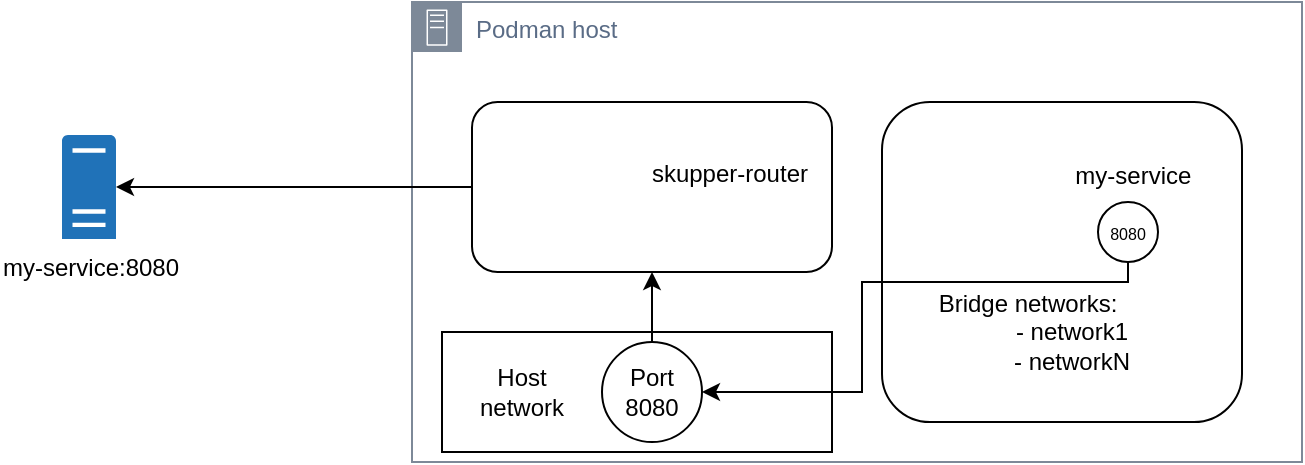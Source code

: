 <mxfile version="24.0.8" type="device">
  <diagram name="Page-1" id="fqjJIMyGEyLriEQkknpv">
    <mxGraphModel dx="700" dy="350" grid="1" gridSize="10" guides="1" tooltips="1" connect="1" arrows="1" fold="1" page="1" pageScale="1" pageWidth="850" pageHeight="1100" math="0" shadow="0">
      <root>
        <mxCell id="0" />
        <mxCell id="1" parent="0" />
        <mxCell id="u_xR3J-K0KoO75LIoVnP-2" value="my-service:8080" style="sketch=0;pointerEvents=1;shadow=0;dashed=0;html=1;strokeColor=none;labelPosition=center;verticalLabelPosition=bottom;verticalAlign=top;outlineConnect=0;align=center;shape=mxgraph.office.servers.physical_host;fillColor=#2072B8;" vertex="1" parent="1">
          <mxGeometry x="130" y="116.5" width="27" height="52" as="geometry" />
        </mxCell>
        <mxCell id="u_xR3J-K0KoO75LIoVnP-14" value="Podman host" style="points=[[0,0],[0.25,0],[0.5,0],[0.75,0],[1,0],[1,0.25],[1,0.5],[1,0.75],[1,1],[0.75,1],[0.5,1],[0.25,1],[0,1],[0,0.75],[0,0.5],[0,0.25]];outlineConnect=0;gradientColor=none;html=1;whiteSpace=wrap;fontSize=12;fontStyle=0;container=1;pointerEvents=0;collapsible=0;recursiveResize=0;shape=mxgraph.aws4.group;grIcon=mxgraph.aws4.group_on_premise;strokeColor=#7D8998;fillColor=none;verticalAlign=top;align=left;spacingLeft=30;fontColor=#5A6C86;dashed=0;" vertex="1" parent="1">
          <mxGeometry x="305" y="50" width="445" height="230" as="geometry" />
        </mxCell>
        <mxCell id="u_xR3J-K0KoO75LIoVnP-31" value="" style="rounded=0;whiteSpace=wrap;html=1;" vertex="1" parent="u_xR3J-K0KoO75LIoVnP-14">
          <mxGeometry x="15" y="165" width="195" height="60" as="geometry" />
        </mxCell>
        <mxCell id="u_xR3J-K0KoO75LIoVnP-20" value="Port 8080" style="ellipse;whiteSpace=wrap;html=1;aspect=fixed;" vertex="1" parent="u_xR3J-K0KoO75LIoVnP-14">
          <mxGeometry x="95" y="170" width="50" height="50" as="geometry" />
        </mxCell>
        <mxCell id="u_xR3J-K0KoO75LIoVnP-24" value="" style="group" vertex="1" connectable="0" parent="u_xR3J-K0KoO75LIoVnP-14">
          <mxGeometry x="235" y="50" width="180" height="160" as="geometry" />
        </mxCell>
        <mxCell id="u_xR3J-K0KoO75LIoVnP-25" value="&lt;blockquote style=&quot;margin: 0 0 0 40px; border: none; padding: 0px;&quot;&gt;my-service&amp;nbsp; &amp;nbsp; &amp;nbsp; &amp;nbsp;&lt;br&gt;&lt;br&gt;&lt;br&gt;&lt;br&gt;&lt;br&gt;&amp;nbsp;&lt;br&gt;&lt;br&gt;&lt;/blockquote&gt;" style="rounded=1;whiteSpace=wrap;html=1;align=right;" vertex="1" parent="u_xR3J-K0KoO75LIoVnP-24">
          <mxGeometry width="180" height="160" as="geometry" />
        </mxCell>
        <mxCell id="u_xR3J-K0KoO75LIoVnP-26" value="" style="shape=image;verticalLabelPosition=bottom;labelBackgroundColor=default;verticalAlign=top;aspect=fixed;imageAspect=0;image=https://www.justinleegrant.com/assets/img/2021/podman.png;" vertex="1" parent="u_xR3J-K0KoO75LIoVnP-24">
          <mxGeometry x="20" y="16" width="56.25" height="56" as="geometry" />
        </mxCell>
        <mxCell id="u_xR3J-K0KoO75LIoVnP-27" value="&lt;font style=&quot;font-size: 8px;&quot;&gt;8080&lt;/font&gt;" style="ellipse;whiteSpace=wrap;html=1;aspect=fixed;" vertex="1" parent="u_xR3J-K0KoO75LIoVnP-24">
          <mxGeometry x="108" y="50.003" width="30" height="30" as="geometry" />
        </mxCell>
        <mxCell id="u_xR3J-K0KoO75LIoVnP-28" value="Bridge networks:&lt;span style=&quot;background-color: initial; white-space: pre;&quot;&gt;&#x9;&lt;/span&gt;&lt;span style=&quot;background-color: initial; white-space: pre;&quot;&gt;&#x9;&lt;/span&gt;&lt;br&gt;- network1&lt;br&gt;- networkN" style="text;html=1;align=center;verticalAlign=middle;whiteSpace=wrap;rounded=0;" vertex="1" parent="u_xR3J-K0KoO75LIoVnP-24">
          <mxGeometry x="20" y="90" width="150" height="50" as="geometry" />
        </mxCell>
        <mxCell id="u_xR3J-K0KoO75LIoVnP-30" style="edgeStyle=orthogonalEdgeStyle;rounded=0;orthogonalLoop=1;jettySize=auto;html=1;entryX=1;entryY=0.5;entryDx=0;entryDy=0;" edge="1" parent="u_xR3J-K0KoO75LIoVnP-14" source="u_xR3J-K0KoO75LIoVnP-27" target="u_xR3J-K0KoO75LIoVnP-20">
          <mxGeometry relative="1" as="geometry">
            <Array as="points">
              <mxPoint x="358" y="140" />
              <mxPoint x="225" y="140" />
              <mxPoint x="225" y="195" />
            </Array>
          </mxGeometry>
        </mxCell>
        <mxCell id="u_xR3J-K0KoO75LIoVnP-32" value="Host network" style="text;html=1;align=center;verticalAlign=middle;whiteSpace=wrap;rounded=0;" vertex="1" parent="u_xR3J-K0KoO75LIoVnP-14">
          <mxGeometry x="25" y="180" width="60" height="30" as="geometry" />
        </mxCell>
        <mxCell id="u_xR3J-K0KoO75LIoVnP-15" value="" style="group" vertex="1" connectable="0" parent="1">
          <mxGeometry x="335" y="100" width="180" height="85" as="geometry" />
        </mxCell>
        <mxCell id="u_xR3J-K0KoO75LIoVnP-3" value="&lt;blockquote style=&quot;margin: 0 0 0 40px; border: none; padding: 0px;&quot;&gt;skupper-router&amp;nbsp; &amp;nbsp;&lt;br&gt;&lt;br&gt;&lt;/blockquote&gt;" style="rounded=1;whiteSpace=wrap;html=1;align=right;" vertex="1" parent="u_xR3J-K0KoO75LIoVnP-15">
          <mxGeometry width="180" height="85" as="geometry" />
        </mxCell>
        <mxCell id="u_xR3J-K0KoO75LIoVnP-9" value="" style="shape=image;verticalLabelPosition=bottom;labelBackgroundColor=default;verticalAlign=top;aspect=fixed;imageAspect=0;image=https://www.justinleegrant.com/assets/img/2021/podman.png;" vertex="1" parent="u_xR3J-K0KoO75LIoVnP-15">
          <mxGeometry x="20" y="8.5" width="56.25" height="56" as="geometry" />
        </mxCell>
        <mxCell id="u_xR3J-K0KoO75LIoVnP-19" style="edgeStyle=orthogonalEdgeStyle;rounded=0;orthogonalLoop=1;jettySize=auto;html=1;" edge="1" parent="1" source="u_xR3J-K0KoO75LIoVnP-3" target="u_xR3J-K0KoO75LIoVnP-2">
          <mxGeometry relative="1" as="geometry" />
        </mxCell>
        <mxCell id="u_xR3J-K0KoO75LIoVnP-22" style="edgeStyle=orthogonalEdgeStyle;rounded=0;orthogonalLoop=1;jettySize=auto;html=1;entryX=0.5;entryY=1;entryDx=0;entryDy=0;" edge="1" parent="1" source="u_xR3J-K0KoO75LIoVnP-20" target="u_xR3J-K0KoO75LIoVnP-3">
          <mxGeometry relative="1" as="geometry" />
        </mxCell>
      </root>
    </mxGraphModel>
  </diagram>
</mxfile>
